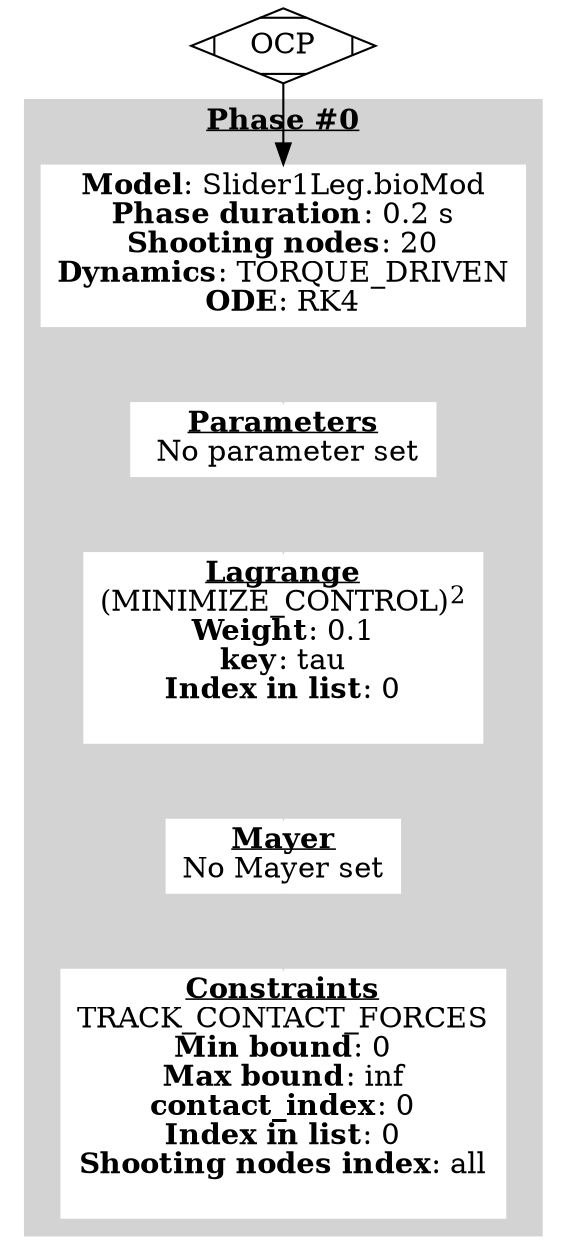 digraph ocp_graph {
	node [shape=plaintext]
	OCP [shape=Mdiamond]
	subgraph cluster_0 {
		node [color=white style=filled]
		color=lightgrey style=filled
		label=<<u><b>Phase #0</b></u>>
		nlp_node_0 [label=<<b>Model</b>: Slider1Leg.bioMod<br/><b>Phase duration</b>: 0.2 s<br/><b>Shooting nodes</b>: 20<br/><b>Dynamics</b>: TORQUE_DRIVEN<br/><b>ODE</b>: RK4>]
		param_00 [label=<<u><b>Parameters</b></u><br/> No parameter set>]
		lagrange_0 [label=<<u><b>Lagrange</b></u><br/>(MINIMIZE_CONTROL)<sup>2</sup><br/><b>Weight</b>: 0.1<br/><b>key</b>: tau<br/><b>Index in list</b>: 0<br/><br/>>]
		mayer_node_0 [label=<<u><b>Mayer</b></u><br/>No Mayer set>]
		constraints_node_0 [label=<<u><b>Constraints</b></u><br/>TRACK_CONTACT_FORCES<br/><b>Min bound</b>: 0<br/><b>Max bound</b>: inf<br/><b>contact_index</b>: 0<br/><b>Index in list</b>: 0<br/><b>Shooting nodes index</b>: all<br/><br/>>]
	}
	OCP -> nlp_node_0
	nlp_node_0 -> param_00 [color=lightgrey]
	param_00 -> lagrange_0 [color=lightgrey]
	lagrange_0 -> mayer_node_0 [color=lightgrey]
	mayer_node_0 -> constraints_node_0 [color=lightgrey]
	subgraph cluster_phase_transitions {
		node [color=grey style=filled]
		color=invis style=""
		label=<<u><b>Phase transitions</b></u>>
	}
}
